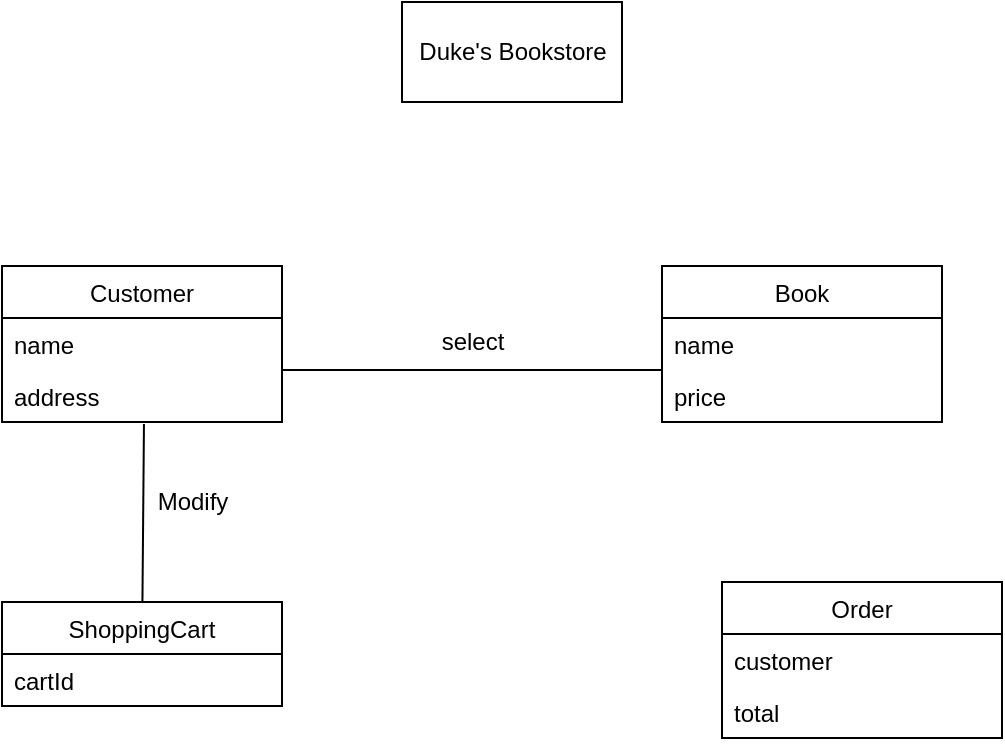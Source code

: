 <mxfile version="14.6.5" type="device" pages="2"><diagram id="p_p8E343H324uSkJnAMd" name="Page-1"><mxGraphModel dx="515" dy="784" grid="1" gridSize="10" guides="1" tooltips="1" connect="1" arrows="1" fold="1" page="1" pageScale="1" pageWidth="2336" pageHeight="1654" math="0" shadow="0"><root><mxCell id="0"/><mxCell id="1" parent="0"/><mxCell id="DOBIEb42ZH-M5UX_4_oj-1" value="Duke's Bookstore" style="html=1;" vertex="1" parent="1"><mxGeometry x="210" y="40" width="110" height="50" as="geometry"/></mxCell><mxCell id="DOBIEb42ZH-M5UX_4_oj-2" value="Book" style="swimlane;fontStyle=0;childLayout=stackLayout;horizontal=1;startSize=26;fillColor=none;horizontalStack=0;resizeParent=1;resizeParentMax=0;resizeLast=0;collapsible=1;marginBottom=0;" vertex="1" parent="1"><mxGeometry x="340" y="172" width="140" height="78" as="geometry"/></mxCell><mxCell id="DOBIEb42ZH-M5UX_4_oj-3" value="name" style="text;strokeColor=none;fillColor=none;align=left;verticalAlign=top;spacingLeft=4;spacingRight=4;overflow=hidden;rotatable=0;points=[[0,0.5],[1,0.5]];portConstraint=eastwest;" vertex="1" parent="DOBIEb42ZH-M5UX_4_oj-2"><mxGeometry y="26" width="140" height="26" as="geometry"/></mxCell><mxCell id="DOBIEb42ZH-M5UX_4_oj-4" value="price" style="text;strokeColor=none;fillColor=none;align=left;verticalAlign=top;spacingLeft=4;spacingRight=4;overflow=hidden;rotatable=0;points=[[0,0.5],[1,0.5]];portConstraint=eastwest;" vertex="1" parent="DOBIEb42ZH-M5UX_4_oj-2"><mxGeometry y="52" width="140" height="26" as="geometry"/></mxCell><mxCell id="rG_AX6EpUQQdh7B9Bmbf-1" style="edgeStyle=none;rounded=0;orthogonalLoop=1;jettySize=auto;html=1;entryX=0.507;entryY=1.038;entryDx=0;entryDy=0;entryPerimeter=0;endArrow=none;endFill=0;" edge="1" parent="1" source="DOBIEb42ZH-M5UX_4_oj-6" target="DOBIEb42ZH-M5UX_4_oj-12"><mxGeometry relative="1" as="geometry"/></mxCell><mxCell id="DOBIEb42ZH-M5UX_4_oj-6" value="ShoppingCart" style="swimlane;fontStyle=0;childLayout=stackLayout;horizontal=1;startSize=26;fillColor=none;horizontalStack=0;resizeParent=1;resizeParentMax=0;resizeLast=0;collapsible=1;marginBottom=0;" vertex="1" parent="1"><mxGeometry x="10" y="340" width="140" height="52" as="geometry"/></mxCell><mxCell id="DOBIEb42ZH-M5UX_4_oj-7" value="cartId" style="text;strokeColor=none;fillColor=none;align=left;verticalAlign=top;spacingLeft=4;spacingRight=4;overflow=hidden;rotatable=0;points=[[0,0.5],[1,0.5]];portConstraint=eastwest;" vertex="1" parent="DOBIEb42ZH-M5UX_4_oj-6"><mxGeometry y="26" width="140" height="26" as="geometry"/></mxCell><mxCell id="DOBIEb42ZH-M5UX_4_oj-10" value="Customer" style="swimlane;fontStyle=0;childLayout=stackLayout;horizontal=1;startSize=26;fillColor=none;horizontalStack=0;resizeParent=1;resizeParentMax=0;resizeLast=0;collapsible=1;marginBottom=0;" vertex="1" parent="1"><mxGeometry x="10" y="172" width="140" height="78" as="geometry"/></mxCell><mxCell id="DOBIEb42ZH-M5UX_4_oj-11" value="name" style="text;strokeColor=none;fillColor=none;align=left;verticalAlign=top;spacingLeft=4;spacingRight=4;overflow=hidden;rotatable=0;points=[[0,0.5],[1,0.5]];portConstraint=eastwest;" vertex="1" parent="DOBIEb42ZH-M5UX_4_oj-10"><mxGeometry y="26" width="140" height="26" as="geometry"/></mxCell><mxCell id="DOBIEb42ZH-M5UX_4_oj-12" value="address" style="text;strokeColor=none;fillColor=none;align=left;verticalAlign=top;spacingLeft=4;spacingRight=4;overflow=hidden;rotatable=0;points=[[0,0.5],[1,0.5]];portConstraint=eastwest;" vertex="1" parent="DOBIEb42ZH-M5UX_4_oj-10"><mxGeometry y="52" width="140" height="26" as="geometry"/></mxCell><mxCell id="DOBIEb42ZH-M5UX_4_oj-14" value="Order" style="swimlane;fontStyle=0;childLayout=stackLayout;horizontal=1;startSize=26;fillColor=none;horizontalStack=0;resizeParent=1;resizeParentMax=0;resizeLast=0;collapsible=1;marginBottom=0;" vertex="1" parent="1"><mxGeometry x="370" y="330" width="140" height="78" as="geometry"/></mxCell><mxCell id="DOBIEb42ZH-M5UX_4_oj-15" value="customer" style="text;strokeColor=none;fillColor=none;align=left;verticalAlign=top;spacingLeft=4;spacingRight=4;overflow=hidden;rotatable=0;points=[[0,0.5],[1,0.5]];portConstraint=eastwest;" vertex="1" parent="DOBIEb42ZH-M5UX_4_oj-14"><mxGeometry y="26" width="140" height="26" as="geometry"/></mxCell><mxCell id="DOBIEb42ZH-M5UX_4_oj-16" value="total" style="text;strokeColor=none;fillColor=none;align=left;verticalAlign=top;spacingLeft=4;spacingRight=4;overflow=hidden;rotatable=0;points=[[0,0.5],[1,0.5]];portConstraint=eastwest;" vertex="1" parent="DOBIEb42ZH-M5UX_4_oj-14"><mxGeometry y="52" width="140" height="26" as="geometry"/></mxCell><mxCell id="vlfDg97vLGGjg86ZeBxZ-1" value="" style="line;strokeWidth=1;fillColor=none;align=left;verticalAlign=middle;spacingTop=-1;spacingLeft=3;spacingRight=3;rotatable=0;labelPosition=right;points=[];portConstraint=eastwest;" vertex="1" parent="1"><mxGeometry x="150" y="220" width="190" height="8" as="geometry"/></mxCell><mxCell id="vlfDg97vLGGjg86ZeBxZ-2" value="select" style="text;html=1;align=center;verticalAlign=middle;resizable=0;points=[];autosize=1;strokeColor=none;" vertex="1" parent="1"><mxGeometry x="220" y="200" width="50" height="20" as="geometry"/></mxCell><mxCell id="rG_AX6EpUQQdh7B9Bmbf-2" value="Modify" style="text;html=1;align=center;verticalAlign=middle;resizable=0;points=[];autosize=1;strokeColor=none;" vertex="1" parent="1"><mxGeometry x="80" y="280" width="50" height="20" as="geometry"/></mxCell></root></mxGraphModel></diagram><diagram id="KwyT_j5OZFI8NRK80Xnv" name="Page-2"><mxGraphModel dx="515" dy="784" grid="1" gridSize="10" guides="1" tooltips="1" connect="1" arrows="1" fold="1" page="1" pageScale="1" pageWidth="2336" pageHeight="1654" math="0" shadow="0"><root><mxCell id="bNpa-5j89n46bbYTu3I8-0"/><mxCell id="bNpa-5j89n46bbYTu3I8-1" parent="bNpa-5j89n46bbYTu3I8-0"/><mxCell id="peRzCIhxdCVOdMAiiRtF-10" value="" style="rounded=0;whiteSpace=wrap;html=1;" vertex="1" parent="bNpa-5j89n46bbYTu3I8-1"><mxGeometry x="160" y="120" width="240" height="470" as="geometry"/></mxCell><mxCell id="peRzCIhxdCVOdMAiiRtF-3" style="edgeStyle=none;rounded=0;orthogonalLoop=1;jettySize=auto;html=1;entryX=0.021;entryY=0.6;entryDx=0;entryDy=0;entryPerimeter=0;endArrow=none;endFill=0;" edge="1" parent="bNpa-5j89n46bbYTu3I8-1" source="bNpa-5j89n46bbYTu3I8-2" target="bNpa-5j89n46bbYTu3I8-3"><mxGeometry relative="1" as="geometry"/></mxCell><mxCell id="peRzCIhxdCVOdMAiiRtF-7" style="edgeStyle=none;rounded=0;orthogonalLoop=1;jettySize=auto;html=1;endArrow=none;endFill=0;" edge="1" parent="bNpa-5j89n46bbYTu3I8-1" source="bNpa-5j89n46bbYTu3I8-2" target="bNpa-5j89n46bbYTu3I8-4"><mxGeometry relative="1" as="geometry"/></mxCell><mxCell id="peRzCIhxdCVOdMAiiRtF-8" style="edgeStyle=none;rounded=0;orthogonalLoop=1;jettySize=auto;html=1;entryX=0;entryY=0;entryDx=0;entryDy=0;endArrow=none;endFill=0;" edge="1" parent="bNpa-5j89n46bbYTu3I8-1" source="bNpa-5j89n46bbYTu3I8-2" target="peRzCIhxdCVOdMAiiRtF-0"><mxGeometry relative="1" as="geometry"/></mxCell><mxCell id="bNpa-5j89n46bbYTu3I8-2" value="User" style="shape=umlActor;verticalLabelPosition=bottom;verticalAlign=top;html=1;" vertex="1" parent="bNpa-5j89n46bbYTu3I8-1"><mxGeometry x="40" y="310" width="30" height="50" as="geometry"/></mxCell><mxCell id="bNpa-5j89n46bbYTu3I8-3" value="Select books" style="ellipse;whiteSpace=wrap;html=1;" vertex="1" parent="bNpa-5j89n46bbYTu3I8-1"><mxGeometry x="210" y="200" width="140" height="70" as="geometry"/></mxCell><mxCell id="bNpa-5j89n46bbYTu3I8-4" value="Modify shopping cart" style="ellipse;whiteSpace=wrap;html=1;" vertex="1" parent="bNpa-5j89n46bbYTu3I8-1"><mxGeometry x="210" y="320" width="140" height="70" as="geometry"/></mxCell><mxCell id="peRzCIhxdCVOdMAiiRtF-14" style="edgeStyle=none;rounded=0;orthogonalLoop=1;jettySize=auto;html=1;entryX=0;entryY=1;entryDx=0;entryDy=0;entryPerimeter=0;endArrow=none;endFill=0;" edge="1" parent="bNpa-5j89n46bbYTu3I8-1" source="peRzCIhxdCVOdMAiiRtF-0" target="peRzCIhxdCVOdMAiiRtF-12"><mxGeometry relative="1" as="geometry"/></mxCell><mxCell id="peRzCIhxdCVOdMAiiRtF-0" value="Use Case" style="ellipse;whiteSpace=wrap;html=1;" vertex="1" parent="bNpa-5j89n46bbYTu3I8-1"><mxGeometry x="210" y="480" width="140" height="70" as="geometry"/></mxCell><mxCell id="peRzCIhxdCVOdMAiiRtF-11" value="&lt;font style=&quot;font-size: 16px&quot;&gt;Bookstore&lt;/font&gt;" style="text;html=1;align=center;verticalAlign=middle;resizable=0;points=[];autosize=1;strokeColor=none;" vertex="1" parent="bNpa-5j89n46bbYTu3I8-1"><mxGeometry x="235" y="150" width="90" height="20" as="geometry"/></mxCell><mxCell id="peRzCIhxdCVOdMAiiRtF-13" style="edgeStyle=none;rounded=0;orthogonalLoop=1;jettySize=auto;html=1;entryX=1;entryY=0.5;entryDx=0;entryDy=0;endArrow=none;endFill=0;" edge="1" parent="bNpa-5j89n46bbYTu3I8-1" source="peRzCIhxdCVOdMAiiRtF-12" target="bNpa-5j89n46bbYTu3I8-3"><mxGeometry relative="1" as="geometry"/></mxCell><mxCell id="peRzCIhxdCVOdMAiiRtF-12" value="Database" style="shape=umlActor;verticalLabelPosition=bottom;verticalAlign=top;html=1;outlineConnect=0;" vertex="1" parent="bNpa-5j89n46bbYTu3I8-1"><mxGeometry x="490" y="300" width="30" height="60" as="geometry"/></mxCell></root></mxGraphModel></diagram></mxfile>